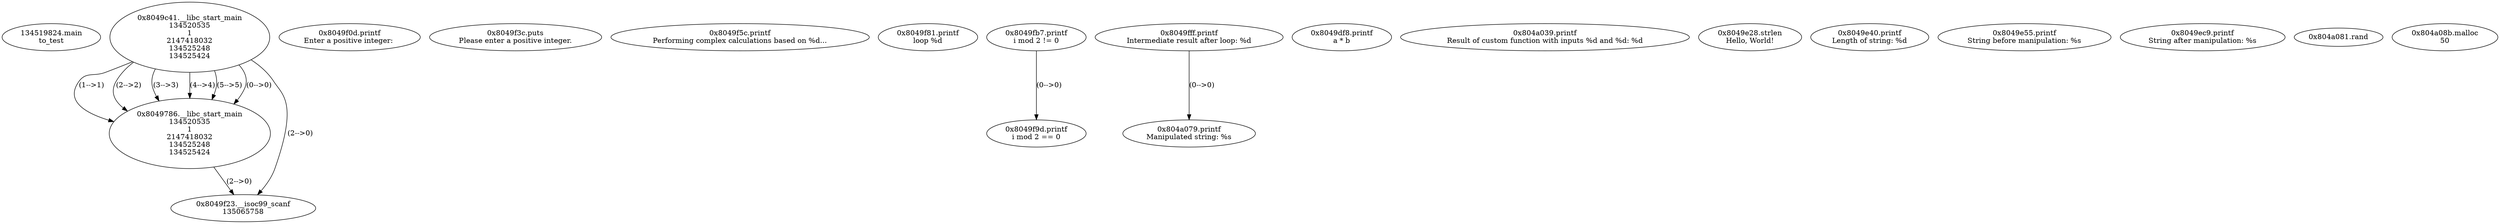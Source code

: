 // Global SCDG with merge call
digraph {
	0 [label="134519824.main
to_test"]
	1 [label="0x8049c41.__libc_start_main
134520535
1
2147418032
134525248
134525424"]
	2 [label="0x8049786.__libc_start_main
134520535
1
2147418032
134525248
134525424"]
	1 -> 2 [label="(1-->1)"]
	1 -> 2 [label="(2-->2)"]
	1 -> 2 [label="(3-->3)"]
	1 -> 2 [label="(4-->4)"]
	1 -> 2 [label="(5-->5)"]
	1 -> 2 [label="(0-->0)"]
	3 [label="0x8049f0d.printf
Enter a positive integer: "]
	4 [label="0x8049f23.__isoc99_scanf
135065758"]
	1 -> 4 [label="(2-->0)"]
	2 -> 4 [label="(2-->0)"]
	5 [label="0x8049f3c.puts
Please enter a positive integer."]
	6 [label="0x8049f5c.printf
Performing complex calculations based on %d...
"]
	7 [label="0x8049f81.printf
loop %d"]
	8 [label="0x8049fb7.printf
i mod 2 != 0"]
	9 [label="0x8049f9d.printf
i mod 2 == 0"]
	8 -> 9 [label="(0-->0)"]
	10 [label="0x8049fff.printf
Intermediate result after loop: %d
"]
	11 [label="0x8049df8.printf
a * b"]
	12 [label="0x804a039.printf
Result of custom function with inputs %d and %d: %d
"]
	13 [label="0x8049e28.strlen
Hello, World!"]
	14 [label="0x8049e40.printf
Length of string: %d
"]
	15 [label="0x8049e55.printf
String before manipulation: %s
"]
	16 [label="0x8049ec9.printf
String after manipulation: %s
"]
	17 [label="0x804a079.printf
Manipulated string: %s
"]
	10 -> 17 [label="(0-->0)"]
	18 [label="0x804a081.rand
"]
	19 [label="0x804a08b.malloc
50"]
}
